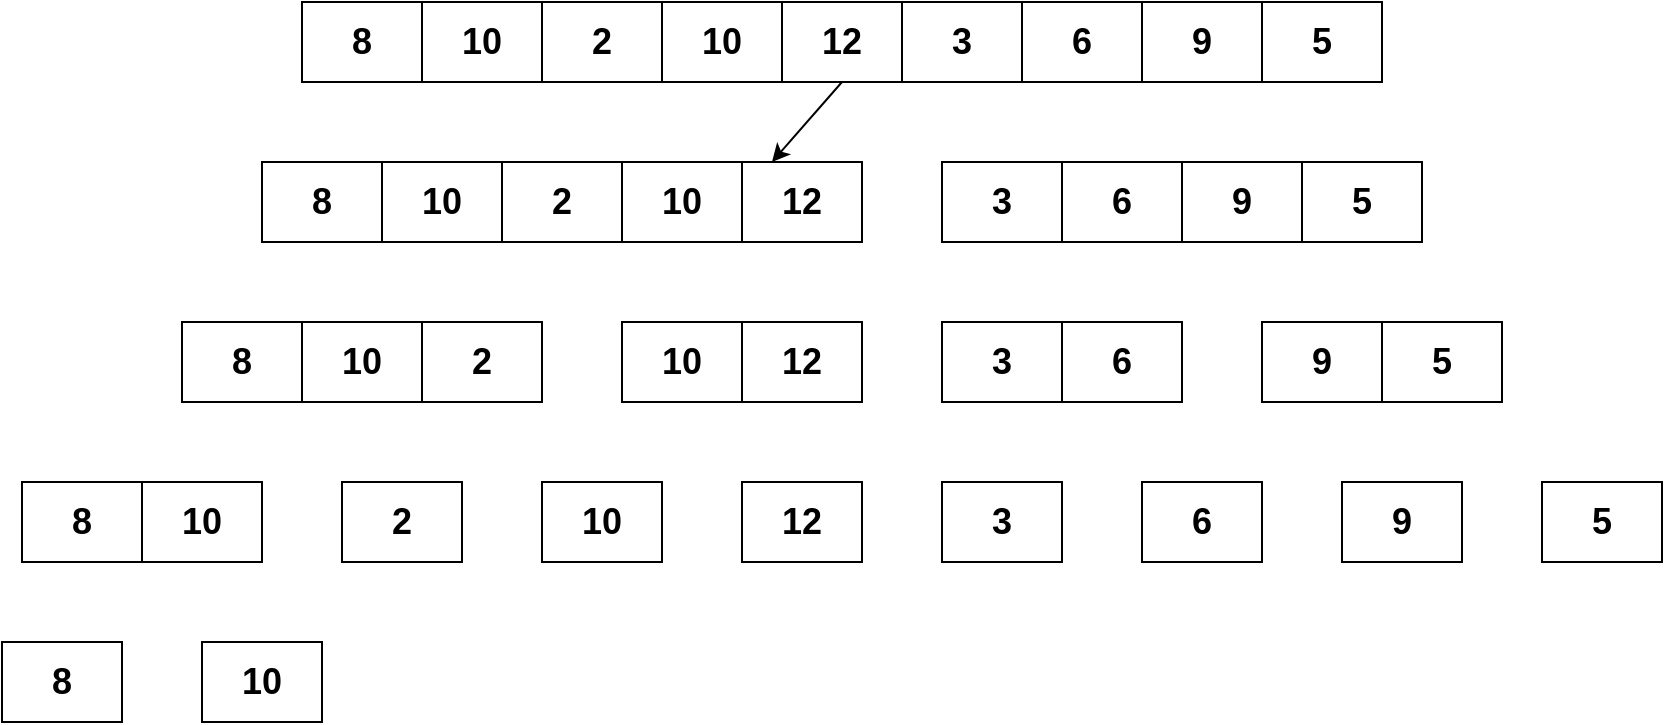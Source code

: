 <mxfile version="14.6.11" type="github"><diagram id="ngQkEetFLuscZ1ZEEyn4" name="Page-1"><mxGraphModel dx="1038" dy="548" grid="1" gridSize="10" guides="1" tooltips="1" connect="1" arrows="1" fold="1" page="1" pageScale="1" pageWidth="850" pageHeight="1100" math="0" shadow="0"><root><mxCell id="0"/><mxCell id="1" parent="0"/><mxCell id="XE-EVSWouY0JqciqB7B_-1" value="&lt;font style=&quot;font-size: 18px&quot;&gt;&lt;b&gt;8&lt;/b&gt;&lt;/font&gt;" style="rounded=0;whiteSpace=wrap;html=1;" parent="1" vertex="1"><mxGeometry x="150" y="120" width="60" height="40" as="geometry"/></mxCell><mxCell id="XE-EVSWouY0JqciqB7B_-2" value="&lt;font style=&quot;font-size: 18px&quot;&gt;&lt;b&gt;10&lt;/b&gt;&lt;/font&gt;" style="rounded=0;whiteSpace=wrap;html=1;" parent="1" vertex="1"><mxGeometry x="210" y="120" width="60" height="40" as="geometry"/></mxCell><mxCell id="XE-EVSWouY0JqciqB7B_-3" value="&lt;font style=&quot;font-size: 18px&quot;&gt;&lt;b&gt;2&lt;/b&gt;&lt;/font&gt;" style="rounded=0;whiteSpace=wrap;html=1;" parent="1" vertex="1"><mxGeometry x="270" y="120" width="60" height="40" as="geometry"/></mxCell><mxCell id="XE-EVSWouY0JqciqB7B_-4" value="&lt;font style=&quot;font-size: 18px&quot;&gt;&lt;b&gt;5&lt;/b&gt;&lt;/font&gt;" style="rounded=0;whiteSpace=wrap;html=1;" parent="1" vertex="1"><mxGeometry x="630" y="120" width="60" height="40" as="geometry"/></mxCell><mxCell id="XE-EVSWouY0JqciqB7B_-5" value="&lt;font style=&quot;font-size: 18px&quot;&gt;&lt;b&gt;9&lt;/b&gt;&lt;/font&gt;" style="rounded=0;whiteSpace=wrap;html=1;" parent="1" vertex="1"><mxGeometry x="570" y="120" width="60" height="40" as="geometry"/></mxCell><mxCell id="XE-EVSWouY0JqciqB7B_-6" value="&lt;font style=&quot;font-size: 18px&quot;&gt;&lt;b&gt;6&lt;/b&gt;&lt;/font&gt;" style="rounded=0;whiteSpace=wrap;html=1;" parent="1" vertex="1"><mxGeometry x="510" y="120" width="60" height="40" as="geometry"/></mxCell><mxCell id="XE-EVSWouY0JqciqB7B_-7" value="&lt;font style=&quot;font-size: 18px&quot;&gt;&lt;b&gt;3&lt;/b&gt;&lt;/font&gt;" style="rounded=0;whiteSpace=wrap;html=1;" parent="1" vertex="1"><mxGeometry x="450" y="120" width="60" height="40" as="geometry"/></mxCell><mxCell id="XE-EVSWouY0JqciqB7B_-8" value="&lt;font style=&quot;font-size: 18px&quot;&gt;&lt;b&gt;12&lt;/b&gt;&lt;/font&gt;" style="rounded=0;whiteSpace=wrap;html=1;" parent="1" vertex="1"><mxGeometry x="390" y="120" width="60" height="40" as="geometry"/></mxCell><mxCell id="XE-EVSWouY0JqciqB7B_-9" value="&lt;font style=&quot;font-size: 18px&quot;&gt;&lt;b&gt;10&lt;/b&gt;&lt;/font&gt;" style="rounded=0;whiteSpace=wrap;html=1;" parent="1" vertex="1"><mxGeometry x="330" y="120" width="60" height="40" as="geometry"/></mxCell><mxCell id="XE-EVSWouY0JqciqB7B_-11" value="&lt;font style=&quot;font-size: 18px&quot;&gt;&lt;b&gt;10&lt;/b&gt;&lt;/font&gt;" style="rounded=0;whiteSpace=wrap;html=1;" parent="1" vertex="1"><mxGeometry x="190" y="200" width="60" height="40" as="geometry"/></mxCell><mxCell id="XE-EVSWouY0JqciqB7B_-12" value="&lt;font style=&quot;font-size: 18px&quot;&gt;&lt;b&gt;2&lt;/b&gt;&lt;/font&gt;" style="rounded=0;whiteSpace=wrap;html=1;" parent="1" vertex="1"><mxGeometry x="250" y="200" width="60" height="40" as="geometry"/></mxCell><mxCell id="XE-EVSWouY0JqciqB7B_-13" value="&lt;font style=&quot;font-size: 18px&quot;&gt;&lt;b&gt;10&lt;/b&gt;&lt;/font&gt;" style="rounded=0;whiteSpace=wrap;html=1;" parent="1" vertex="1"><mxGeometry x="310" y="200" width="60" height="40" as="geometry"/></mxCell><mxCell id="XE-EVSWouY0JqciqB7B_-14" value="&lt;font style=&quot;font-size: 18px&quot;&gt;&lt;b&gt;5&lt;/b&gt;&lt;/font&gt;" style="rounded=0;whiteSpace=wrap;html=1;" parent="1" vertex="1"><mxGeometry x="650" y="200" width="60" height="40" as="geometry"/></mxCell><mxCell id="XE-EVSWouY0JqciqB7B_-15" value="&lt;font style=&quot;font-size: 18px&quot;&gt;&lt;b&gt;9&lt;/b&gt;&lt;/font&gt;" style="rounded=0;whiteSpace=wrap;html=1;" parent="1" vertex="1"><mxGeometry x="590" y="200" width="60" height="40" as="geometry"/></mxCell><mxCell id="XE-EVSWouY0JqciqB7B_-16" value="&lt;font style=&quot;font-size: 18px&quot;&gt;&lt;b&gt;6&lt;/b&gt;&lt;/font&gt;" style="rounded=0;whiteSpace=wrap;html=1;" parent="1" vertex="1"><mxGeometry x="530" y="200" width="60" height="40" as="geometry"/></mxCell><mxCell id="XE-EVSWouY0JqciqB7B_-17" value="&lt;font style=&quot;font-size: 18px&quot;&gt;&lt;b&gt;3&lt;/b&gt;&lt;/font&gt;" style="rounded=0;whiteSpace=wrap;html=1;" parent="1" vertex="1"><mxGeometry x="470" y="200" width="60" height="40" as="geometry"/></mxCell><mxCell id="XE-EVSWouY0JqciqB7B_-18" value="&lt;font style=&quot;font-size: 18px&quot;&gt;&lt;b&gt;8&lt;/b&gt;&lt;/font&gt;" style="rounded=0;whiteSpace=wrap;html=1;" parent="1" vertex="1"><mxGeometry x="130" y="200" width="60" height="40" as="geometry"/></mxCell><mxCell id="XE-EVSWouY0JqciqB7B_-19" value="&lt;font style=&quot;font-size: 18px&quot;&gt;&lt;b&gt;12&lt;/b&gt;&lt;/font&gt;" style="rounded=0;whiteSpace=wrap;html=1;" parent="1" vertex="1"><mxGeometry x="370" y="200" width="60" height="40" as="geometry"/></mxCell><mxCell id="XE-EVSWouY0JqciqB7B_-20" value="&lt;font style=&quot;font-size: 18px&quot;&gt;&lt;b&gt;10&lt;/b&gt;&lt;/font&gt;" style="rounded=0;whiteSpace=wrap;html=1;" parent="1" vertex="1"><mxGeometry x="150" y="280" width="60" height="40" as="geometry"/></mxCell><mxCell id="XE-EVSWouY0JqciqB7B_-21" value="&lt;font style=&quot;font-size: 18px&quot;&gt;&lt;b&gt;2&lt;/b&gt;&lt;/font&gt;" style="rounded=0;whiteSpace=wrap;html=1;" parent="1" vertex="1"><mxGeometry x="210" y="280" width="60" height="40" as="geometry"/></mxCell><mxCell id="XE-EVSWouY0JqciqB7B_-22" value="&lt;font style=&quot;font-size: 18px&quot;&gt;&lt;b&gt;10&lt;/b&gt;&lt;/font&gt;" style="rounded=0;whiteSpace=wrap;html=1;" parent="1" vertex="1"><mxGeometry x="310" y="280" width="60" height="40" as="geometry"/></mxCell><mxCell id="XE-EVSWouY0JqciqB7B_-23" value="&lt;font style=&quot;font-size: 18px&quot;&gt;&lt;b&gt;8&lt;/b&gt;&lt;/font&gt;" style="rounded=0;whiteSpace=wrap;html=1;" parent="1" vertex="1"><mxGeometry x="90" y="280" width="60" height="40" as="geometry"/></mxCell><mxCell id="XE-EVSWouY0JqciqB7B_-24" value="&lt;font style=&quot;font-size: 18px&quot;&gt;&lt;b&gt;12&lt;/b&gt;&lt;/font&gt;" style="rounded=0;whiteSpace=wrap;html=1;" parent="1" vertex="1"><mxGeometry x="370" y="280" width="60" height="40" as="geometry"/></mxCell><mxCell id="XE-EVSWouY0JqciqB7B_-25" value="&lt;font style=&quot;font-size: 18px&quot;&gt;&lt;b&gt;5&lt;/b&gt;&lt;/font&gt;" style="rounded=0;whiteSpace=wrap;html=1;" parent="1" vertex="1"><mxGeometry x="690" y="280" width="60" height="40" as="geometry"/></mxCell><mxCell id="XE-EVSWouY0JqciqB7B_-26" value="&lt;font style=&quot;font-size: 18px&quot;&gt;&lt;b&gt;9&lt;/b&gt;&lt;/font&gt;" style="rounded=0;whiteSpace=wrap;html=1;" parent="1" vertex="1"><mxGeometry x="630" y="280" width="60" height="40" as="geometry"/></mxCell><mxCell id="XE-EVSWouY0JqciqB7B_-27" value="&lt;font style=&quot;font-size: 18px&quot;&gt;&lt;b&gt;6&lt;/b&gt;&lt;/font&gt;" style="rounded=0;whiteSpace=wrap;html=1;" parent="1" vertex="1"><mxGeometry x="530" y="280" width="60" height="40" as="geometry"/></mxCell><mxCell id="XE-EVSWouY0JqciqB7B_-28" value="&lt;font style=&quot;font-size: 18px&quot;&gt;&lt;b&gt;3&lt;/b&gt;&lt;/font&gt;" style="rounded=0;whiteSpace=wrap;html=1;" parent="1" vertex="1"><mxGeometry x="470" y="280" width="60" height="40" as="geometry"/></mxCell><mxCell id="XE-EVSWouY0JqciqB7B_-29" value="&lt;font style=&quot;font-size: 18px&quot;&gt;&lt;b&gt;8&lt;/b&gt;&lt;/font&gt;" style="rounded=0;whiteSpace=wrap;html=1;" parent="1" vertex="1"><mxGeometry x="10" y="360" width="60" height="40" as="geometry"/></mxCell><mxCell id="XE-EVSWouY0JqciqB7B_-30" value="&lt;font style=&quot;font-size: 18px&quot;&gt;&lt;b&gt;2&lt;/b&gt;&lt;/font&gt;" style="rounded=0;whiteSpace=wrap;html=1;" parent="1" vertex="1"><mxGeometry x="170" y="360" width="60" height="40" as="geometry"/></mxCell><mxCell id="XE-EVSWouY0JqciqB7B_-31" value="&lt;font style=&quot;font-size: 18px&quot;&gt;&lt;b&gt;10&lt;/b&gt;&lt;/font&gt;" style="rounded=0;whiteSpace=wrap;html=1;" parent="1" vertex="1"><mxGeometry x="70" y="360" width="60" height="40" as="geometry"/></mxCell><mxCell id="XE-EVSWouY0JqciqB7B_-33" value="&lt;font style=&quot;font-size: 18px&quot;&gt;&lt;b&gt;10&lt;/b&gt;&lt;/font&gt;" style="rounded=0;whiteSpace=wrap;html=1;" parent="1" vertex="1"><mxGeometry x="270" y="360" width="60" height="40" as="geometry"/></mxCell><mxCell id="XE-EVSWouY0JqciqB7B_-34" value="&lt;font style=&quot;font-size: 18px&quot;&gt;&lt;b&gt;12&lt;/b&gt;&lt;/font&gt;" style="rounded=0;whiteSpace=wrap;html=1;" parent="1" vertex="1"><mxGeometry x="370" y="360" width="60" height="40" as="geometry"/></mxCell><mxCell id="XE-EVSWouY0JqciqB7B_-35" value="&lt;font style=&quot;font-size: 18px&quot;&gt;&lt;b&gt;3&lt;/b&gt;&lt;/font&gt;" style="rounded=0;whiteSpace=wrap;html=1;" parent="1" vertex="1"><mxGeometry x="470" y="360" width="60" height="40" as="geometry"/></mxCell><mxCell id="XE-EVSWouY0JqciqB7B_-36" value="&lt;font style=&quot;font-size: 18px&quot;&gt;&lt;b&gt;6&lt;/b&gt;&lt;/font&gt;" style="rounded=0;whiteSpace=wrap;html=1;" parent="1" vertex="1"><mxGeometry x="570" y="360" width="60" height="40" as="geometry"/></mxCell><mxCell id="XE-EVSWouY0JqciqB7B_-37" value="&lt;font style=&quot;font-size: 18px&quot;&gt;&lt;b&gt;9&lt;/b&gt;&lt;/font&gt;" style="rounded=0;whiteSpace=wrap;html=1;" parent="1" vertex="1"><mxGeometry x="670" y="360" width="60" height="40" as="geometry"/></mxCell><mxCell id="XE-EVSWouY0JqciqB7B_-38" value="&lt;font style=&quot;font-size: 18px&quot;&gt;&lt;b&gt;8&lt;/b&gt;&lt;/font&gt;" style="rounded=0;whiteSpace=wrap;html=1;" parent="1" vertex="1"><mxGeometry y="440" width="60" height="40" as="geometry"/></mxCell><mxCell id="XE-EVSWouY0JqciqB7B_-40" value="&lt;font style=&quot;font-size: 18px&quot;&gt;&lt;b&gt;10&lt;/b&gt;&lt;/font&gt;" style="rounded=0;whiteSpace=wrap;html=1;" parent="1" vertex="1"><mxGeometry x="100" y="440" width="60" height="40" as="geometry"/></mxCell><mxCell id="XE-EVSWouY0JqciqB7B_-41" value="&lt;font style=&quot;font-size: 18px&quot;&gt;&lt;b&gt;5&lt;/b&gt;&lt;/font&gt;" style="rounded=0;whiteSpace=wrap;html=1;" parent="1" vertex="1"><mxGeometry x="770" y="360" width="60" height="40" as="geometry"/></mxCell><mxCell id="XE-EVSWouY0JqciqB7B_-43" value="" style="endArrow=classic;html=1;entryX=0.25;entryY=0;entryDx=0;entryDy=0;exitX=0.5;exitY=1;exitDx=0;exitDy=0;" parent="1" source="XE-EVSWouY0JqciqB7B_-8" target="XE-EVSWouY0JqciqB7B_-19" edge="1"><mxGeometry width="50" height="50" relative="1" as="geometry"><mxPoint x="410" y="170" as="sourcePoint"/><mxPoint x="400" y="200" as="targetPoint"/></mxGeometry></mxCell></root></mxGraphModel></diagram></mxfile>